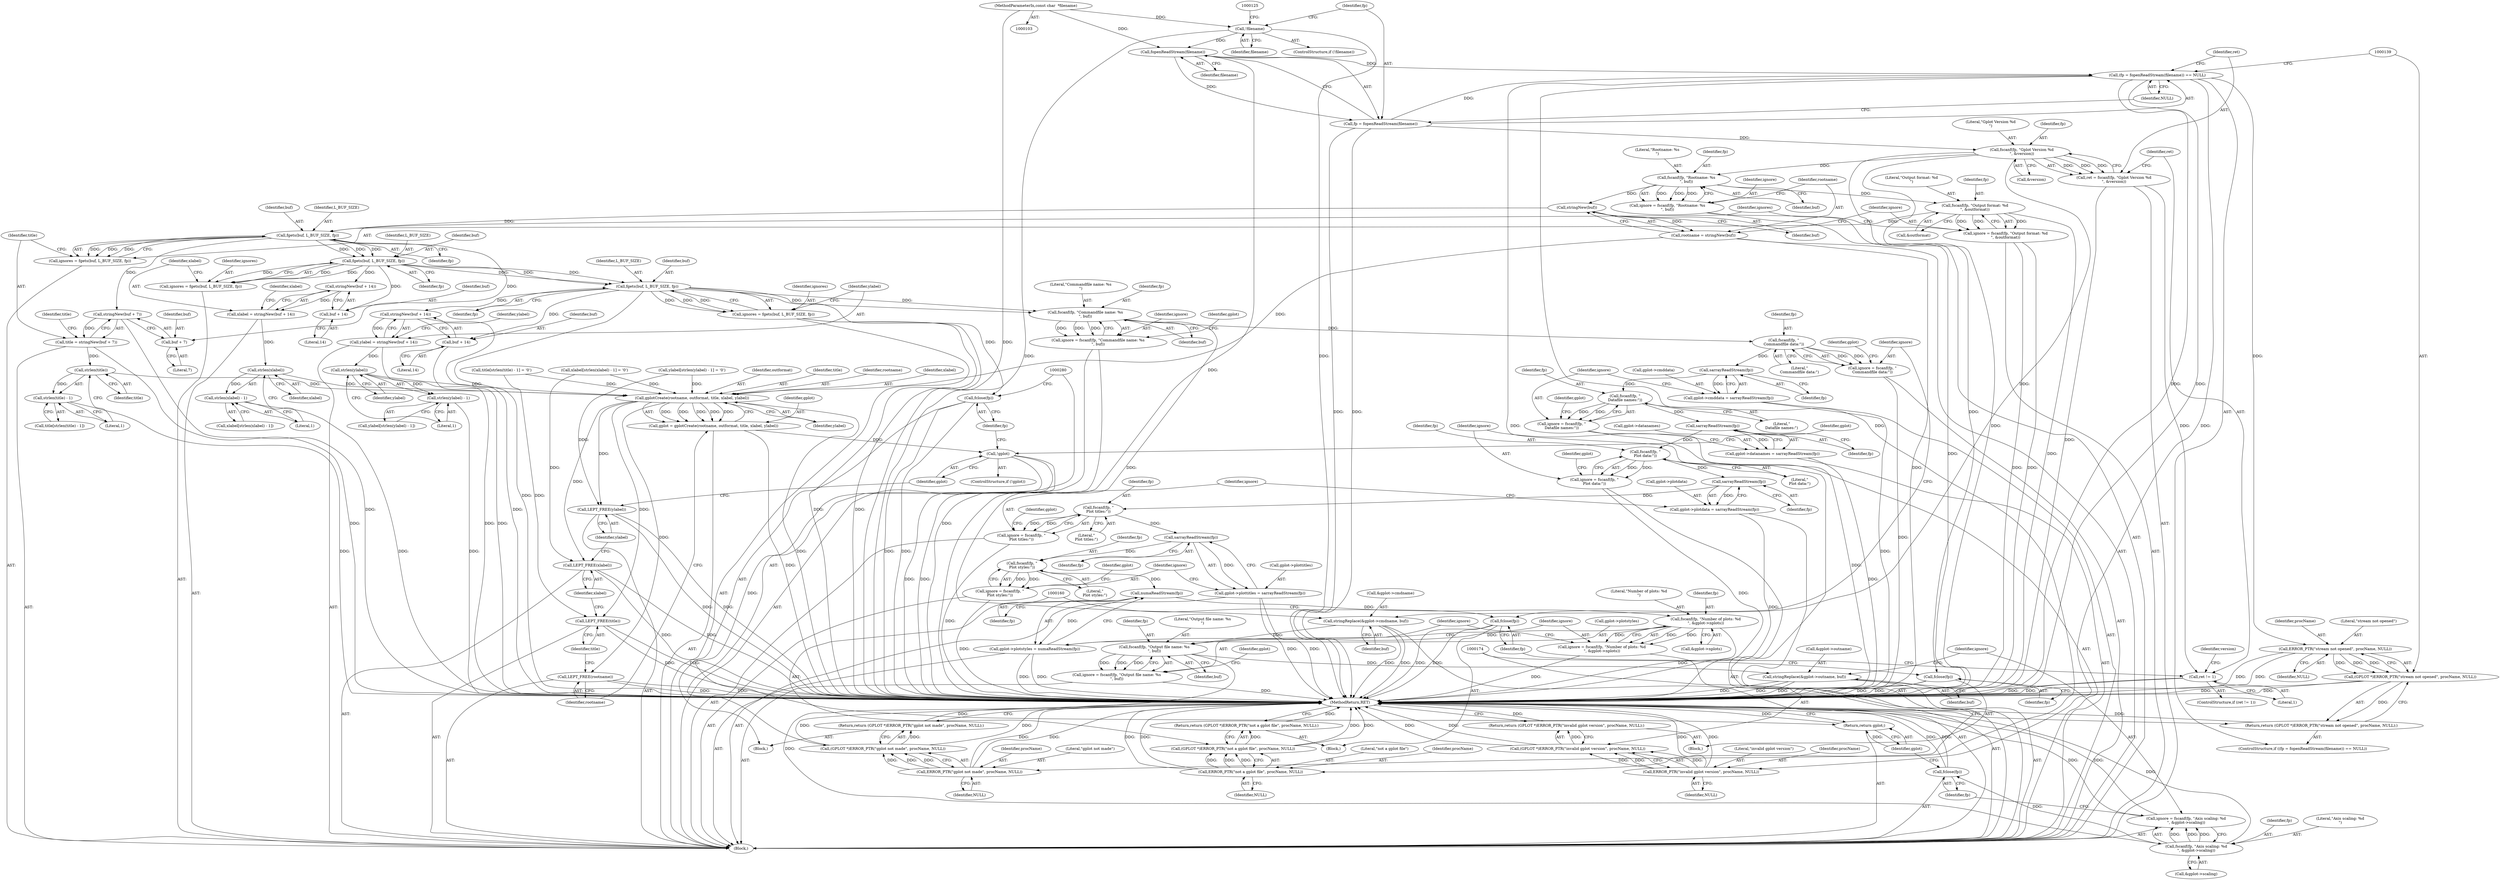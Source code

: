 digraph "0_leptonica_ee301cb2029db8a6289c5295daa42bba7715e99a_4@API" {
"1000134" [label="(Call,fopenReadStream(filename))"];
"1000121" [label="(Call,!filename)"];
"1000104" [label="(MethodParameterIn,const char  *filename)"];
"1000131" [label="(Call,(fp = fopenReadStream(filename)) == NULL)"];
"1000140" [label="(Call,ERROR_PTR(\"stream not opened\", procName, NULL))"];
"1000138" [label="(Call,(GPLOT *)ERROR_PTR(\"stream not opened\", procName, NULL))"];
"1000137" [label="(Return,return (GPLOT *)ERROR_PTR(\"stream not opened\", procName, NULL);)"];
"1000161" [label="(Call,ERROR_PTR(\"not a gplot file\", procName, NULL))"];
"1000159" [label="(Call,(GPLOT *)ERROR_PTR(\"not a gplot file\", procName, NULL))"];
"1000158" [label="(Return,return (GPLOT *)ERROR_PTR(\"not a gplot file\", procName, NULL);)"];
"1000175" [label="(Call,ERROR_PTR(\"invalid gplot version\", procName, NULL))"];
"1000173" [label="(Call,(GPLOT *)ERROR_PTR(\"invalid gplot version\", procName, NULL))"];
"1000172" [label="(Return,return (GPLOT *)ERROR_PTR(\"invalid gplot version\", procName, NULL);)"];
"1000281" [label="(Call,ERROR_PTR(\"gplot not made\", procName, NULL))"];
"1000279" [label="(Call,(GPLOT *)ERROR_PTR(\"gplot not made\", procName, NULL))"];
"1000278" [label="(Return,return (GPLOT *)ERROR_PTR(\"gplot not made\", procName, NULL);)"];
"1000132" [label="(Call,fp = fopenReadStream(filename))"];
"1000146" [label="(Call,fscanf(fp, \"Gplot Version %d\n\", &version))"];
"1000144" [label="(Call,ret = fscanf(fp, \"Gplot Version %d\n\", &version))"];
"1000152" [label="(Call,ret != 1)"];
"1000156" [label="(Call,fclose(fp))"];
"1000170" [label="(Call,fclose(fp))"];
"1000181" [label="(Call,fscanf(fp, \"Rootname: %s\n\", buf))"];
"1000179" [label="(Call,ignore = fscanf(fp, \"Rootname: %s\n\", buf))"];
"1000187" [label="(Call,stringNew(buf))"];
"1000185" [label="(Call,rootname = stringNew(buf))"];
"1000258" [label="(Call,gplotCreate(rootname, outformat, title, xlabel, ylabel))"];
"1000256" [label="(Call,gplot = gplotCreate(rootname, outformat, title, xlabel, ylabel))"];
"1000273" [label="(Call,!gplot)"];
"1000409" [label="(Return,return gplot;)"];
"1000264" [label="(Call,LEPT_FREE(rootname))"];
"1000266" [label="(Call,LEPT_FREE(title))"];
"1000268" [label="(Call,LEPT_FREE(xlabel))"];
"1000270" [label="(Call,LEPT_FREE(ylabel))"];
"1000198" [label="(Call,fgets(buf, L_BUF_SIZE, fp))"];
"1000196" [label="(Call,ignores = fgets(buf, L_BUF_SIZE, fp))"];
"1000204" [label="(Call,stringNew(buf + 7))"];
"1000202" [label="(Call,title = stringNew(buf + 7))"];
"1000212" [label="(Call,strlen(title))"];
"1000211" [label="(Call,strlen(title) - 1)"];
"1000205" [label="(Call,buf + 7)"];
"1000218" [label="(Call,fgets(buf, L_BUF_SIZE, fp))"];
"1000216" [label="(Call,ignores = fgets(buf, L_BUF_SIZE, fp))"];
"1000224" [label="(Call,stringNew(buf + 14))"];
"1000222" [label="(Call,xlabel = stringNew(buf + 14))"];
"1000232" [label="(Call,strlen(xlabel))"];
"1000231" [label="(Call,strlen(xlabel) - 1)"];
"1000225" [label="(Call,buf + 14)"];
"1000238" [label="(Call,fgets(buf, L_BUF_SIZE, fp))"];
"1000236" [label="(Call,ignores = fgets(buf, L_BUF_SIZE, fp))"];
"1000244" [label="(Call,stringNew(buf + 14))"];
"1000242" [label="(Call,ylabel = stringNew(buf + 14))"];
"1000252" [label="(Call,strlen(ylabel))"];
"1000251" [label="(Call,strlen(ylabel) - 1)"];
"1000245" [label="(Call,buf + 14)"];
"1000276" [label="(Call,fclose(fp))"];
"1000312" [label="(Call,fscanf(fp, \"Commandfile name: %s\n\", buf))"];
"1000310" [label="(Call,ignore = fscanf(fp, \"Commandfile name: %s\n\", buf))"];
"1000316" [label="(Call,stringReplace(&gplot->cmdname, buf))"];
"1000388" [label="(Call,fscanf(fp, \"Output file name: %s\n\", buf))"];
"1000386" [label="(Call,ignore = fscanf(fp, \"Output file name: %s\n\", buf))"];
"1000392" [label="(Call,stringReplace(&gplot->outname, buf))"];
"1000400" [label="(Call,fscanf(fp, \"Axis scaling: %d\n\", &gplot->scaling))"];
"1000398" [label="(Call,ignore = fscanf(fp, \"Axis scaling: %d\n\", &gplot->scaling))"];
"1000407" [label="(Call,fclose(fp))"];
"1000324" [label="(Call,fscanf(fp, \"\nCommandfile data:\"))"];
"1000322" [label="(Call,ignore = fscanf(fp, \"\nCommandfile data:\"))"];
"1000331" [label="(Call,sarrayReadStream(fp))"];
"1000327" [label="(Call,gplot->cmddata = sarrayReadStream(fp))"];
"1000335" [label="(Call,fscanf(fp, \"\nDatafile names:\"))"];
"1000333" [label="(Call,ignore = fscanf(fp, \"\nDatafile names:\"))"];
"1000342" [label="(Call,sarrayReadStream(fp))"];
"1000338" [label="(Call,gplot->datanames = sarrayReadStream(fp))"];
"1000346" [label="(Call,fscanf(fp, \"\nPlot data:\"))"];
"1000344" [label="(Call,ignore = fscanf(fp, \"\nPlot data:\"))"];
"1000353" [label="(Call,sarrayReadStream(fp))"];
"1000349" [label="(Call,gplot->plotdata = sarrayReadStream(fp))"];
"1000357" [label="(Call,fscanf(fp, \"\nPlot titles:\"))"];
"1000355" [label="(Call,ignore = fscanf(fp, \"\nPlot titles:\"))"];
"1000364" [label="(Call,sarrayReadStream(fp))"];
"1000360" [label="(Call,gplot->plottitles = sarrayReadStream(fp))"];
"1000368" [label="(Call,fscanf(fp, \"\nPlot styles:\"))"];
"1000366" [label="(Call,ignore = fscanf(fp, \"\nPlot styles:\"))"];
"1000375" [label="(Call,numaReadStream(fp))"];
"1000371" [label="(Call,gplot->plotstyles = numaReadStream(fp))"];
"1000379" [label="(Call,fscanf(fp, \"Number of plots: %d\n\", &gplot->nplots))"];
"1000377" [label="(Call,ignore = fscanf(fp, \"Number of plots: %d\n\", &gplot->nplots))"];
"1000191" [label="(Call,fscanf(fp, \"Output format: %d\n\", &outformat))"];
"1000189" [label="(Call,ignore = fscanf(fp, \"Output format: %d\n\", &outformat))"];
"1000283" [label="(Identifier,procName)"];
"1000133" [label="(Identifier,fp)"];
"1000204" [label="(Call,stringNew(buf + 7))"];
"1000224" [label="(Call,stringNew(buf + 14))"];
"1000227" [label="(Literal,14)"];
"1000400" [label="(Call,fscanf(fp, \"Axis scaling: %d\n\", &gplot->scaling))"];
"1000177" [label="(Identifier,procName)"];
"1000241" [label="(Identifier,fp)"];
"1000388" [label="(Call,fscanf(fp, \"Output file name: %s\n\", buf))"];
"1000226" [label="(Identifier,buf)"];
"1000275" [label="(Block,)"];
"1000359" [label="(Literal,\"\nPlot titles:\")"];
"1000137" [label="(Return,return (GPLOT *)ERROR_PTR(\"stream not opened\", procName, NULL);)"];
"1000279" [label="(Call,(GPLOT *)ERROR_PTR(\"gplot not made\", procName, NULL))"];
"1000277" [label="(Identifier,fp)"];
"1000134" [label="(Call,fopenReadStream(filename))"];
"1000252" [label="(Call,strlen(ylabel))"];
"1000367" [label="(Identifier,ignore)"];
"1000203" [label="(Identifier,title)"];
"1000264" [label="(Call,LEPT_FREE(rootname))"];
"1000399" [label="(Identifier,ignore)"];
"1000386" [label="(Call,ignore = fscanf(fp, \"Output file name: %s\n\", buf))"];
"1000257" [label="(Identifier,gplot)"];
"1000335" [label="(Call,fscanf(fp, \"\nDatafile names:\"))"];
"1000357" [label="(Call,fscanf(fp, \"\nPlot titles:\"))"];
"1000187" [label="(Call,stringNew(buf))"];
"1000250" [label="(Identifier,ylabel)"];
"1000272" [label="(ControlStructure,if (!gplot))"];
"1000369" [label="(Identifier,fp)"];
"1000183" [label="(Literal,\"Rootname: %s\n\")"];
"1000364" [label="(Call,sarrayReadStream(fp))"];
"1000201" [label="(Identifier,fp)"];
"1000213" [label="(Identifier,title)"];
"1000233" [label="(Identifier,xlabel)"];
"1000375" [label="(Call,numaReadStream(fp))"];
"1000135" [label="(Identifier,filename)"];
"1000332" [label="(Identifier,fp)"];
"1000260" [label="(Identifier,outformat)"];
"1000175" [label="(Call,ERROR_PTR(\"invalid gplot version\", procName, NULL))"];
"1000371" [label="(Call,gplot->plotstyles = numaReadStream(fp))"];
"1000362" [label="(Identifier,gplot)"];
"1000180" [label="(Identifier,ignore)"];
"1000312" [label="(Call,fscanf(fp, \"Commandfile name: %s\n\", buf))"];
"1000132" [label="(Call,fp = fopenReadStream(filename))"];
"1000268" [label="(Call,LEPT_FREE(xlabel))"];
"1000325" [label="(Identifier,fp)"];
"1000225" [label="(Call,buf + 14)"];
"1000188" [label="(Identifier,buf)"];
"1000172" [label="(Return,return (GPLOT *)ERROR_PTR(\"invalid gplot version\", procName, NULL);)"];
"1000355" [label="(Call,ignore = fscanf(fp, \"\nPlot titles:\"))"];
"1000246" [label="(Identifier,buf)"];
"1000179" [label="(Call,ignore = fscanf(fp, \"Rootname: %s\n\", buf))"];
"1000322" [label="(Call,ignore = fscanf(fp, \"\nCommandfile data:\"))"];
"1000181" [label="(Call,fscanf(fp, \"Rootname: %s\n\", buf))"];
"1000131" [label="(Call,(fp = fopenReadStream(filename)) == NULL)"];
"1000270" [label="(Call,LEPT_FREE(ylabel))"];
"1000222" [label="(Call,xlabel = stringNew(buf + 14))"];
"1000185" [label="(Call,rootname = stringNew(buf))"];
"1000316" [label="(Call,stringReplace(&gplot->cmdname, buf))"];
"1000199" [label="(Identifier,buf)"];
"1000339" [label="(Call,gplot->datanames)"];
"1000209" [label="(Call,title[strlen(title) - 1])"];
"1000173" [label="(Call,(GPLOT *)ERROR_PTR(\"invalid gplot version\", procName, NULL))"];
"1000258" [label="(Call,gplotCreate(rootname, outformat, title, xlabel, ylabel))"];
"1000361" [label="(Call,gplot->plottitles)"];
"1000194" [label="(Call,&outformat)"];
"1000336" [label="(Identifier,fp)"];
"1000265" [label="(Identifier,rootname)"];
"1000366" [label="(Call,ignore = fscanf(fp, \"\nPlot styles:\"))"];
"1000329" [label="(Identifier,gplot)"];
"1000324" [label="(Call,fscanf(fp, \"\nCommandfile data:\"))"];
"1000152" [label="(Call,ret != 1)"];
"1000253" [label="(Identifier,ylabel)"];
"1000212" [label="(Call,strlen(title))"];
"1000333" [label="(Call,ignore = fscanf(fp, \"\nDatafile names:\"))"];
"1000381" [label="(Literal,\"Number of plots: %d\n\")"];
"1000230" [label="(Identifier,xlabel)"];
"1000159" [label="(Call,(GPLOT *)ERROR_PTR(\"not a gplot file\", procName, NULL))"];
"1000191" [label="(Call,fscanf(fp, \"Output format: %d\n\", &outformat))"];
"1000120" [label="(ControlStructure,if (!filename))"];
"1000140" [label="(Call,ERROR_PTR(\"stream not opened\", procName, NULL))"];
"1000105" [label="(Block,)"];
"1000162" [label="(Literal,\"not a gplot file\")"];
"1000198" [label="(Call,fgets(buf, L_BUF_SIZE, fp))"];
"1000261" [label="(Identifier,title)"];
"1000217" [label="(Identifier,ignores)"];
"1000327" [label="(Call,gplot->cmddata = sarrayReadStream(fp))"];
"1000138" [label="(Call,(GPLOT *)ERROR_PTR(\"stream not opened\", procName, NULL))"];
"1000157" [label="(Identifier,fp)"];
"1000392" [label="(Call,stringReplace(&gplot->outname, buf))"];
"1000144" [label="(Call,ret = fscanf(fp, \"Gplot Version %d\n\", &version))"];
"1000410" [label="(Identifier,gplot)"];
"1000229" [label="(Call,xlabel[strlen(xlabel) - 1])"];
"1000345" [label="(Identifier,ignore)"];
"1000259" [label="(Identifier,rootname)"];
"1000189" [label="(Call,ignore = fscanf(fp, \"Output format: %d\n\", &outformat))"];
"1000376" [label="(Identifier,fp)"];
"1000382" [label="(Call,&gplot->nplots)"];
"1000387" [label="(Identifier,ignore)"];
"1000323" [label="(Identifier,ignore)"];
"1000284" [label="(Identifier,NULL)"];
"1000245" [label="(Call,buf + 14)"];
"1000242" [label="(Call,ylabel = stringNew(buf + 14))"];
"1000282" [label="(Literal,\"gplot not made\")"];
"1000326" [label="(Literal,\"\nCommandfile data:\")"];
"1000148" [label="(Literal,\"Gplot Version %d\n\")"];
"1000228" [label="(Call,xlabel[strlen(xlabel) - 1] = '\0')"];
"1000153" [label="(Identifier,ret)"];
"1000350" [label="(Call,gplot->plotdata)"];
"1000232" [label="(Call,strlen(xlabel))"];
"1000154" [label="(Literal,1)"];
"1000334" [label="(Identifier,ignore)"];
"1000216" [label="(Call,ignores = fgets(buf, L_BUF_SIZE, fp))"];
"1000393" [label="(Call,&gplot->outname)"];
"1000104" [label="(MethodParameterIn,const char  *filename)"];
"1000151" [label="(ControlStructure,if (ret != 1))"];
"1000169" [label="(Block,)"];
"1000379" [label="(Call,fscanf(fp, \"Number of plots: %d\n\", &gplot->nplots))"];
"1000263" [label="(Identifier,ylabel)"];
"1000143" [label="(Identifier,NULL)"];
"1000190" [label="(Identifier,ignore)"];
"1000161" [label="(Call,ERROR_PTR(\"not a gplot file\", procName, NULL))"];
"1000267" [label="(Identifier,title)"];
"1000409" [label="(Return,return gplot;)"];
"1000254" [label="(Literal,1)"];
"1000141" [label="(Literal,\"stream not opened\")"];
"1000200" [label="(Identifier,L_BUF_SIZE)"];
"1000186" [label="(Identifier,rootname)"];
"1000184" [label="(Identifier,buf)"];
"1000411" [label="(MethodReturn,RET)"];
"1000343" [label="(Identifier,fp)"];
"1000342" [label="(Call,sarrayReadStream(fp))"];
"1000155" [label="(Block,)"];
"1000314" [label="(Literal,\"Commandfile name: %s\n\")"];
"1000380" [label="(Identifier,fp)"];
"1000337" [label="(Literal,\"\nDatafile names:\")"];
"1000142" [label="(Identifier,procName)"];
"1000377" [label="(Call,ignore = fscanf(fp, \"Number of plots: %d\n\", &gplot->nplots))"];
"1000269" [label="(Identifier,xlabel)"];
"1000266" [label="(Call,LEPT_FREE(title))"];
"1000211" [label="(Call,strlen(title) - 1)"];
"1000240" [label="(Identifier,L_BUF_SIZE)"];
"1000234" [label="(Literal,1)"];
"1000315" [label="(Identifier,buf)"];
"1000344" [label="(Call,ignore = fscanf(fp, \"\nPlot data:\"))"];
"1000197" [label="(Identifier,ignores)"];
"1000248" [label="(Call,ylabel[strlen(ylabel) - 1] = '\0')"];
"1000244" [label="(Call,stringNew(buf + 14))"];
"1000176" [label="(Literal,\"invalid gplot version\")"];
"1000407" [label="(Call,fclose(fp))"];
"1000170" [label="(Call,fclose(fp))"];
"1000146" [label="(Call,fscanf(fp, \"Gplot Version %d\n\", &version))"];
"1000121" [label="(Call,!filename)"];
"1000351" [label="(Identifier,gplot)"];
"1000158" [label="(Return,return (GPLOT *)ERROR_PTR(\"not a gplot file\", procName, NULL);)"];
"1000196" [label="(Call,ignores = fgets(buf, L_BUF_SIZE, fp))"];
"1000346" [label="(Call,fscanf(fp, \"\nPlot data:\"))"];
"1000271" [label="(Identifier,ylabel)"];
"1000163" [label="(Identifier,procName)"];
"1000149" [label="(Call,&version)"];
"1000238" [label="(Call,fgets(buf, L_BUF_SIZE, fp))"];
"1000349" [label="(Call,gplot->plotdata = sarrayReadStream(fp))"];
"1000223" [label="(Identifier,xlabel)"];
"1000365" [label="(Identifier,fp)"];
"1000122" [label="(Identifier,filename)"];
"1000401" [label="(Identifier,fp)"];
"1000147" [label="(Identifier,fp)"];
"1000193" [label="(Literal,\"Output format: %d\n\")"];
"1000207" [label="(Literal,7)"];
"1000276" [label="(Call,fclose(fp))"];
"1000391" [label="(Identifier,buf)"];
"1000262" [label="(Identifier,xlabel)"];
"1000347" [label="(Identifier,fp)"];
"1000288" [label="(Identifier,gplot)"];
"1000338" [label="(Call,gplot->datanames = sarrayReadStream(fp))"];
"1000192" [label="(Identifier,fp)"];
"1000378" [label="(Identifier,ignore)"];
"1000156" [label="(Call,fclose(fp))"];
"1000239" [label="(Identifier,buf)"];
"1000348" [label="(Literal,\"\nPlot data:\")"];
"1000321" [label="(Identifier,buf)"];
"1000372" [label="(Call,gplot->plotstyles)"];
"1000220" [label="(Identifier,L_BUF_SIZE)"];
"1000218" [label="(Call,fgets(buf, L_BUF_SIZE, fp))"];
"1000313" [label="(Identifier,fp)"];
"1000389" [label="(Identifier,fp)"];
"1000210" [label="(Identifier,title)"];
"1000368" [label="(Call,fscanf(fp, \"\nPlot styles:\"))"];
"1000390" [label="(Literal,\"Output file name: %s\n\")"];
"1000247" [label="(Literal,14)"];
"1000354" [label="(Identifier,fp)"];
"1000164" [label="(Identifier,NULL)"];
"1000182" [label="(Identifier,fp)"];
"1000251" [label="(Call,strlen(ylabel) - 1)"];
"1000256" [label="(Call,gplot = gplotCreate(rootname, outformat, title, xlabel, ylabel))"];
"1000219" [label="(Identifier,buf)"];
"1000145" [label="(Identifier,ret)"];
"1000171" [label="(Identifier,fp)"];
"1000408" [label="(Identifier,fp)"];
"1000214" [label="(Literal,1)"];
"1000311" [label="(Identifier,ignore)"];
"1000395" [label="(Identifier,gplot)"];
"1000178" [label="(Identifier,NULL)"];
"1000130" [label="(ControlStructure,if ((fp = fopenReadStream(filename)) == NULL))"];
"1000281" [label="(Call,ERROR_PTR(\"gplot not made\", procName, NULL))"];
"1000205" [label="(Call,buf + 7)"];
"1000397" [label="(Identifier,buf)"];
"1000402" [label="(Literal,\"Axis scaling: %d\n\")"];
"1000236" [label="(Call,ignores = fgets(buf, L_BUF_SIZE, fp))"];
"1000328" [label="(Call,gplot->cmddata)"];
"1000249" [label="(Call,ylabel[strlen(ylabel) - 1])"];
"1000370" [label="(Literal,\"\nPlot styles:\")"];
"1000273" [label="(Call,!gplot)"];
"1000356" [label="(Identifier,ignore)"];
"1000358" [label="(Identifier,fp)"];
"1000221" [label="(Identifier,fp)"];
"1000231" [label="(Call,strlen(xlabel) - 1)"];
"1000373" [label="(Identifier,gplot)"];
"1000237" [label="(Identifier,ignores)"];
"1000206" [label="(Identifier,buf)"];
"1000319" [label="(Identifier,gplot)"];
"1000331" [label="(Call,sarrayReadStream(fp))"];
"1000243" [label="(Identifier,ylabel)"];
"1000340" [label="(Identifier,gplot)"];
"1000398" [label="(Call,ignore = fscanf(fp, \"Axis scaling: %d\n\", &gplot->scaling))"];
"1000317" [label="(Call,&gplot->cmdname)"];
"1000360" [label="(Call,gplot->plottitles = sarrayReadStream(fp))"];
"1000208" [label="(Call,title[strlen(title) - 1] = '\0')"];
"1000278" [label="(Return,return (GPLOT *)ERROR_PTR(\"gplot not made\", procName, NULL);)"];
"1000353" [label="(Call,sarrayReadStream(fp))"];
"1000202" [label="(Call,title = stringNew(buf + 7))"];
"1000167" [label="(Identifier,version)"];
"1000403" [label="(Call,&gplot->scaling)"];
"1000274" [label="(Identifier,gplot)"];
"1000310" [label="(Call,ignore = fscanf(fp, \"Commandfile name: %s\n\", buf))"];
"1000136" [label="(Identifier,NULL)"];
"1000134" -> "1000132"  [label="AST: "];
"1000134" -> "1000135"  [label="CFG: "];
"1000135" -> "1000134"  [label="AST: "];
"1000132" -> "1000134"  [label="CFG: "];
"1000134" -> "1000411"  [label="DDG: "];
"1000134" -> "1000131"  [label="DDG: "];
"1000134" -> "1000132"  [label="DDG: "];
"1000121" -> "1000134"  [label="DDG: "];
"1000104" -> "1000134"  [label="DDG: "];
"1000121" -> "1000120"  [label="AST: "];
"1000121" -> "1000122"  [label="CFG: "];
"1000122" -> "1000121"  [label="AST: "];
"1000125" -> "1000121"  [label="CFG: "];
"1000133" -> "1000121"  [label="CFG: "];
"1000121" -> "1000411"  [label="DDG: "];
"1000121" -> "1000411"  [label="DDG: "];
"1000104" -> "1000121"  [label="DDG: "];
"1000104" -> "1000103"  [label="AST: "];
"1000104" -> "1000411"  [label="DDG: "];
"1000131" -> "1000130"  [label="AST: "];
"1000131" -> "1000136"  [label="CFG: "];
"1000132" -> "1000131"  [label="AST: "];
"1000136" -> "1000131"  [label="AST: "];
"1000139" -> "1000131"  [label="CFG: "];
"1000145" -> "1000131"  [label="CFG: "];
"1000131" -> "1000411"  [label="DDG: "];
"1000131" -> "1000411"  [label="DDG: "];
"1000132" -> "1000131"  [label="DDG: "];
"1000131" -> "1000140"  [label="DDG: "];
"1000131" -> "1000161"  [label="DDG: "];
"1000131" -> "1000175"  [label="DDG: "];
"1000131" -> "1000281"  [label="DDG: "];
"1000140" -> "1000138"  [label="AST: "];
"1000140" -> "1000143"  [label="CFG: "];
"1000141" -> "1000140"  [label="AST: "];
"1000142" -> "1000140"  [label="AST: "];
"1000143" -> "1000140"  [label="AST: "];
"1000138" -> "1000140"  [label="CFG: "];
"1000140" -> "1000411"  [label="DDG: "];
"1000140" -> "1000411"  [label="DDG: "];
"1000140" -> "1000138"  [label="DDG: "];
"1000140" -> "1000138"  [label="DDG: "];
"1000140" -> "1000138"  [label="DDG: "];
"1000138" -> "1000137"  [label="AST: "];
"1000139" -> "1000138"  [label="AST: "];
"1000137" -> "1000138"  [label="CFG: "];
"1000138" -> "1000411"  [label="DDG: "];
"1000138" -> "1000411"  [label="DDG: "];
"1000138" -> "1000137"  [label="DDG: "];
"1000137" -> "1000130"  [label="AST: "];
"1000411" -> "1000137"  [label="CFG: "];
"1000137" -> "1000411"  [label="DDG: "];
"1000161" -> "1000159"  [label="AST: "];
"1000161" -> "1000164"  [label="CFG: "];
"1000162" -> "1000161"  [label="AST: "];
"1000163" -> "1000161"  [label="AST: "];
"1000164" -> "1000161"  [label="AST: "];
"1000159" -> "1000161"  [label="CFG: "];
"1000161" -> "1000411"  [label="DDG: "];
"1000161" -> "1000411"  [label="DDG: "];
"1000161" -> "1000159"  [label="DDG: "];
"1000161" -> "1000159"  [label="DDG: "];
"1000161" -> "1000159"  [label="DDG: "];
"1000159" -> "1000158"  [label="AST: "];
"1000160" -> "1000159"  [label="AST: "];
"1000158" -> "1000159"  [label="CFG: "];
"1000159" -> "1000411"  [label="DDG: "];
"1000159" -> "1000411"  [label="DDG: "];
"1000159" -> "1000158"  [label="DDG: "];
"1000158" -> "1000155"  [label="AST: "];
"1000411" -> "1000158"  [label="CFG: "];
"1000158" -> "1000411"  [label="DDG: "];
"1000175" -> "1000173"  [label="AST: "];
"1000175" -> "1000178"  [label="CFG: "];
"1000176" -> "1000175"  [label="AST: "];
"1000177" -> "1000175"  [label="AST: "];
"1000178" -> "1000175"  [label="AST: "];
"1000173" -> "1000175"  [label="CFG: "];
"1000175" -> "1000411"  [label="DDG: "];
"1000175" -> "1000411"  [label="DDG: "];
"1000175" -> "1000173"  [label="DDG: "];
"1000175" -> "1000173"  [label="DDG: "];
"1000175" -> "1000173"  [label="DDG: "];
"1000173" -> "1000172"  [label="AST: "];
"1000174" -> "1000173"  [label="AST: "];
"1000172" -> "1000173"  [label="CFG: "];
"1000173" -> "1000411"  [label="DDG: "];
"1000173" -> "1000411"  [label="DDG: "];
"1000173" -> "1000172"  [label="DDG: "];
"1000172" -> "1000169"  [label="AST: "];
"1000411" -> "1000172"  [label="CFG: "];
"1000172" -> "1000411"  [label="DDG: "];
"1000281" -> "1000279"  [label="AST: "];
"1000281" -> "1000284"  [label="CFG: "];
"1000282" -> "1000281"  [label="AST: "];
"1000283" -> "1000281"  [label="AST: "];
"1000284" -> "1000281"  [label="AST: "];
"1000279" -> "1000281"  [label="CFG: "];
"1000281" -> "1000411"  [label="DDG: "];
"1000281" -> "1000411"  [label="DDG: "];
"1000281" -> "1000279"  [label="DDG: "];
"1000281" -> "1000279"  [label="DDG: "];
"1000281" -> "1000279"  [label="DDG: "];
"1000279" -> "1000278"  [label="AST: "];
"1000280" -> "1000279"  [label="AST: "];
"1000278" -> "1000279"  [label="CFG: "];
"1000279" -> "1000411"  [label="DDG: "];
"1000279" -> "1000411"  [label="DDG: "];
"1000279" -> "1000278"  [label="DDG: "];
"1000278" -> "1000275"  [label="AST: "];
"1000411" -> "1000278"  [label="CFG: "];
"1000278" -> "1000411"  [label="DDG: "];
"1000133" -> "1000132"  [label="AST: "];
"1000136" -> "1000132"  [label="CFG: "];
"1000132" -> "1000411"  [label="DDG: "];
"1000132" -> "1000411"  [label="DDG: "];
"1000132" -> "1000146"  [label="DDG: "];
"1000146" -> "1000144"  [label="AST: "];
"1000146" -> "1000149"  [label="CFG: "];
"1000147" -> "1000146"  [label="AST: "];
"1000148" -> "1000146"  [label="AST: "];
"1000149" -> "1000146"  [label="AST: "];
"1000144" -> "1000146"  [label="CFG: "];
"1000146" -> "1000411"  [label="DDG: "];
"1000146" -> "1000144"  [label="DDG: "];
"1000146" -> "1000144"  [label="DDG: "];
"1000146" -> "1000144"  [label="DDG: "];
"1000146" -> "1000156"  [label="DDG: "];
"1000146" -> "1000170"  [label="DDG: "];
"1000146" -> "1000181"  [label="DDG: "];
"1000144" -> "1000105"  [label="AST: "];
"1000145" -> "1000144"  [label="AST: "];
"1000153" -> "1000144"  [label="CFG: "];
"1000144" -> "1000411"  [label="DDG: "];
"1000144" -> "1000152"  [label="DDG: "];
"1000152" -> "1000151"  [label="AST: "];
"1000152" -> "1000154"  [label="CFG: "];
"1000153" -> "1000152"  [label="AST: "];
"1000154" -> "1000152"  [label="AST: "];
"1000157" -> "1000152"  [label="CFG: "];
"1000167" -> "1000152"  [label="CFG: "];
"1000152" -> "1000411"  [label="DDG: "];
"1000152" -> "1000411"  [label="DDG: "];
"1000156" -> "1000155"  [label="AST: "];
"1000156" -> "1000157"  [label="CFG: "];
"1000157" -> "1000156"  [label="AST: "];
"1000160" -> "1000156"  [label="CFG: "];
"1000156" -> "1000411"  [label="DDG: "];
"1000156" -> "1000411"  [label="DDG: "];
"1000170" -> "1000169"  [label="AST: "];
"1000170" -> "1000171"  [label="CFG: "];
"1000171" -> "1000170"  [label="AST: "];
"1000174" -> "1000170"  [label="CFG: "];
"1000170" -> "1000411"  [label="DDG: "];
"1000170" -> "1000411"  [label="DDG: "];
"1000181" -> "1000179"  [label="AST: "];
"1000181" -> "1000184"  [label="CFG: "];
"1000182" -> "1000181"  [label="AST: "];
"1000183" -> "1000181"  [label="AST: "];
"1000184" -> "1000181"  [label="AST: "];
"1000179" -> "1000181"  [label="CFG: "];
"1000181" -> "1000179"  [label="DDG: "];
"1000181" -> "1000179"  [label="DDG: "];
"1000181" -> "1000179"  [label="DDG: "];
"1000181" -> "1000187"  [label="DDG: "];
"1000181" -> "1000191"  [label="DDG: "];
"1000179" -> "1000105"  [label="AST: "];
"1000180" -> "1000179"  [label="AST: "];
"1000186" -> "1000179"  [label="CFG: "];
"1000179" -> "1000411"  [label="DDG: "];
"1000187" -> "1000185"  [label="AST: "];
"1000187" -> "1000188"  [label="CFG: "];
"1000188" -> "1000187"  [label="AST: "];
"1000185" -> "1000187"  [label="CFG: "];
"1000187" -> "1000185"  [label="DDG: "];
"1000187" -> "1000198"  [label="DDG: "];
"1000185" -> "1000105"  [label="AST: "];
"1000186" -> "1000185"  [label="AST: "];
"1000190" -> "1000185"  [label="CFG: "];
"1000185" -> "1000411"  [label="DDG: "];
"1000185" -> "1000258"  [label="DDG: "];
"1000258" -> "1000256"  [label="AST: "];
"1000258" -> "1000263"  [label="CFG: "];
"1000259" -> "1000258"  [label="AST: "];
"1000260" -> "1000258"  [label="AST: "];
"1000261" -> "1000258"  [label="AST: "];
"1000262" -> "1000258"  [label="AST: "];
"1000263" -> "1000258"  [label="AST: "];
"1000256" -> "1000258"  [label="CFG: "];
"1000258" -> "1000411"  [label="DDG: "];
"1000258" -> "1000256"  [label="DDG: "];
"1000258" -> "1000256"  [label="DDG: "];
"1000258" -> "1000256"  [label="DDG: "];
"1000258" -> "1000256"  [label="DDG: "];
"1000258" -> "1000256"  [label="DDG: "];
"1000208" -> "1000258"  [label="DDG: "];
"1000212" -> "1000258"  [label="DDG: "];
"1000232" -> "1000258"  [label="DDG: "];
"1000228" -> "1000258"  [label="DDG: "];
"1000252" -> "1000258"  [label="DDG: "];
"1000248" -> "1000258"  [label="DDG: "];
"1000258" -> "1000264"  [label="DDG: "];
"1000258" -> "1000266"  [label="DDG: "];
"1000258" -> "1000268"  [label="DDG: "];
"1000258" -> "1000270"  [label="DDG: "];
"1000256" -> "1000105"  [label="AST: "];
"1000257" -> "1000256"  [label="AST: "];
"1000265" -> "1000256"  [label="CFG: "];
"1000256" -> "1000411"  [label="DDG: "];
"1000256" -> "1000273"  [label="DDG: "];
"1000273" -> "1000272"  [label="AST: "];
"1000273" -> "1000274"  [label="CFG: "];
"1000274" -> "1000273"  [label="AST: "];
"1000277" -> "1000273"  [label="CFG: "];
"1000288" -> "1000273"  [label="CFG: "];
"1000273" -> "1000411"  [label="DDG: "];
"1000273" -> "1000411"  [label="DDG: "];
"1000273" -> "1000409"  [label="DDG: "];
"1000409" -> "1000105"  [label="AST: "];
"1000409" -> "1000410"  [label="CFG: "];
"1000410" -> "1000409"  [label="AST: "];
"1000411" -> "1000409"  [label="CFG: "];
"1000409" -> "1000411"  [label="DDG: "];
"1000410" -> "1000409"  [label="DDG: "];
"1000264" -> "1000105"  [label="AST: "];
"1000264" -> "1000265"  [label="CFG: "];
"1000265" -> "1000264"  [label="AST: "];
"1000267" -> "1000264"  [label="CFG: "];
"1000264" -> "1000411"  [label="DDG: "];
"1000264" -> "1000411"  [label="DDG: "];
"1000266" -> "1000105"  [label="AST: "];
"1000266" -> "1000267"  [label="CFG: "];
"1000267" -> "1000266"  [label="AST: "];
"1000269" -> "1000266"  [label="CFG: "];
"1000266" -> "1000411"  [label="DDG: "];
"1000266" -> "1000411"  [label="DDG: "];
"1000208" -> "1000266"  [label="DDG: "];
"1000268" -> "1000105"  [label="AST: "];
"1000268" -> "1000269"  [label="CFG: "];
"1000269" -> "1000268"  [label="AST: "];
"1000271" -> "1000268"  [label="CFG: "];
"1000268" -> "1000411"  [label="DDG: "];
"1000268" -> "1000411"  [label="DDG: "];
"1000228" -> "1000268"  [label="DDG: "];
"1000270" -> "1000105"  [label="AST: "];
"1000270" -> "1000271"  [label="CFG: "];
"1000271" -> "1000270"  [label="AST: "];
"1000274" -> "1000270"  [label="CFG: "];
"1000270" -> "1000411"  [label="DDG: "];
"1000270" -> "1000411"  [label="DDG: "];
"1000248" -> "1000270"  [label="DDG: "];
"1000198" -> "1000196"  [label="AST: "];
"1000198" -> "1000201"  [label="CFG: "];
"1000199" -> "1000198"  [label="AST: "];
"1000200" -> "1000198"  [label="AST: "];
"1000201" -> "1000198"  [label="AST: "];
"1000196" -> "1000198"  [label="CFG: "];
"1000198" -> "1000196"  [label="DDG: "];
"1000198" -> "1000196"  [label="DDG: "];
"1000198" -> "1000196"  [label="DDG: "];
"1000191" -> "1000198"  [label="DDG: "];
"1000198" -> "1000204"  [label="DDG: "];
"1000198" -> "1000205"  [label="DDG: "];
"1000198" -> "1000218"  [label="DDG: "];
"1000198" -> "1000218"  [label="DDG: "];
"1000198" -> "1000218"  [label="DDG: "];
"1000196" -> "1000105"  [label="AST: "];
"1000197" -> "1000196"  [label="AST: "];
"1000203" -> "1000196"  [label="CFG: "];
"1000204" -> "1000202"  [label="AST: "];
"1000204" -> "1000205"  [label="CFG: "];
"1000205" -> "1000204"  [label="AST: "];
"1000202" -> "1000204"  [label="CFG: "];
"1000204" -> "1000411"  [label="DDG: "];
"1000204" -> "1000202"  [label="DDG: "];
"1000202" -> "1000105"  [label="AST: "];
"1000203" -> "1000202"  [label="AST: "];
"1000210" -> "1000202"  [label="CFG: "];
"1000202" -> "1000411"  [label="DDG: "];
"1000202" -> "1000212"  [label="DDG: "];
"1000212" -> "1000211"  [label="AST: "];
"1000212" -> "1000213"  [label="CFG: "];
"1000213" -> "1000212"  [label="AST: "];
"1000214" -> "1000212"  [label="CFG: "];
"1000212" -> "1000211"  [label="DDG: "];
"1000211" -> "1000209"  [label="AST: "];
"1000211" -> "1000214"  [label="CFG: "];
"1000214" -> "1000211"  [label="AST: "];
"1000209" -> "1000211"  [label="CFG: "];
"1000211" -> "1000411"  [label="DDG: "];
"1000205" -> "1000207"  [label="CFG: "];
"1000206" -> "1000205"  [label="AST: "];
"1000207" -> "1000205"  [label="AST: "];
"1000218" -> "1000216"  [label="AST: "];
"1000218" -> "1000221"  [label="CFG: "];
"1000219" -> "1000218"  [label="AST: "];
"1000220" -> "1000218"  [label="AST: "];
"1000221" -> "1000218"  [label="AST: "];
"1000216" -> "1000218"  [label="CFG: "];
"1000218" -> "1000216"  [label="DDG: "];
"1000218" -> "1000216"  [label="DDG: "];
"1000218" -> "1000216"  [label="DDG: "];
"1000218" -> "1000224"  [label="DDG: "];
"1000218" -> "1000225"  [label="DDG: "];
"1000218" -> "1000238"  [label="DDG: "];
"1000218" -> "1000238"  [label="DDG: "];
"1000218" -> "1000238"  [label="DDG: "];
"1000216" -> "1000105"  [label="AST: "];
"1000217" -> "1000216"  [label="AST: "];
"1000223" -> "1000216"  [label="CFG: "];
"1000224" -> "1000222"  [label="AST: "];
"1000224" -> "1000225"  [label="CFG: "];
"1000225" -> "1000224"  [label="AST: "];
"1000222" -> "1000224"  [label="CFG: "];
"1000224" -> "1000222"  [label="DDG: "];
"1000222" -> "1000105"  [label="AST: "];
"1000223" -> "1000222"  [label="AST: "];
"1000230" -> "1000222"  [label="CFG: "];
"1000222" -> "1000232"  [label="DDG: "];
"1000232" -> "1000231"  [label="AST: "];
"1000232" -> "1000233"  [label="CFG: "];
"1000233" -> "1000232"  [label="AST: "];
"1000234" -> "1000232"  [label="CFG: "];
"1000232" -> "1000231"  [label="DDG: "];
"1000231" -> "1000229"  [label="AST: "];
"1000231" -> "1000234"  [label="CFG: "];
"1000234" -> "1000231"  [label="AST: "];
"1000229" -> "1000231"  [label="CFG: "];
"1000231" -> "1000411"  [label="DDG: "];
"1000225" -> "1000227"  [label="CFG: "];
"1000226" -> "1000225"  [label="AST: "];
"1000227" -> "1000225"  [label="AST: "];
"1000238" -> "1000236"  [label="AST: "];
"1000238" -> "1000241"  [label="CFG: "];
"1000239" -> "1000238"  [label="AST: "];
"1000240" -> "1000238"  [label="AST: "];
"1000241" -> "1000238"  [label="AST: "];
"1000236" -> "1000238"  [label="CFG: "];
"1000238" -> "1000411"  [label="DDG: "];
"1000238" -> "1000236"  [label="DDG: "];
"1000238" -> "1000236"  [label="DDG: "];
"1000238" -> "1000236"  [label="DDG: "];
"1000238" -> "1000244"  [label="DDG: "];
"1000238" -> "1000245"  [label="DDG: "];
"1000238" -> "1000276"  [label="DDG: "];
"1000238" -> "1000312"  [label="DDG: "];
"1000238" -> "1000312"  [label="DDG: "];
"1000236" -> "1000105"  [label="AST: "];
"1000237" -> "1000236"  [label="AST: "];
"1000243" -> "1000236"  [label="CFG: "];
"1000236" -> "1000411"  [label="DDG: "];
"1000236" -> "1000411"  [label="DDG: "];
"1000244" -> "1000242"  [label="AST: "];
"1000244" -> "1000245"  [label="CFG: "];
"1000245" -> "1000244"  [label="AST: "];
"1000242" -> "1000244"  [label="CFG: "];
"1000244" -> "1000411"  [label="DDG: "];
"1000244" -> "1000242"  [label="DDG: "];
"1000242" -> "1000105"  [label="AST: "];
"1000243" -> "1000242"  [label="AST: "];
"1000250" -> "1000242"  [label="CFG: "];
"1000242" -> "1000411"  [label="DDG: "];
"1000242" -> "1000252"  [label="DDG: "];
"1000252" -> "1000251"  [label="AST: "];
"1000252" -> "1000253"  [label="CFG: "];
"1000253" -> "1000252"  [label="AST: "];
"1000254" -> "1000252"  [label="CFG: "];
"1000252" -> "1000251"  [label="DDG: "];
"1000251" -> "1000249"  [label="AST: "];
"1000251" -> "1000254"  [label="CFG: "];
"1000254" -> "1000251"  [label="AST: "];
"1000249" -> "1000251"  [label="CFG: "];
"1000251" -> "1000411"  [label="DDG: "];
"1000245" -> "1000247"  [label="CFG: "];
"1000246" -> "1000245"  [label="AST: "];
"1000247" -> "1000245"  [label="AST: "];
"1000245" -> "1000411"  [label="DDG: "];
"1000276" -> "1000275"  [label="AST: "];
"1000276" -> "1000277"  [label="CFG: "];
"1000277" -> "1000276"  [label="AST: "];
"1000280" -> "1000276"  [label="CFG: "];
"1000276" -> "1000411"  [label="DDG: "];
"1000276" -> "1000411"  [label="DDG: "];
"1000312" -> "1000310"  [label="AST: "];
"1000312" -> "1000315"  [label="CFG: "];
"1000313" -> "1000312"  [label="AST: "];
"1000314" -> "1000312"  [label="AST: "];
"1000315" -> "1000312"  [label="AST: "];
"1000310" -> "1000312"  [label="CFG: "];
"1000312" -> "1000310"  [label="DDG: "];
"1000312" -> "1000310"  [label="DDG: "];
"1000312" -> "1000310"  [label="DDG: "];
"1000312" -> "1000316"  [label="DDG: "];
"1000312" -> "1000324"  [label="DDG: "];
"1000310" -> "1000105"  [label="AST: "];
"1000311" -> "1000310"  [label="AST: "];
"1000319" -> "1000310"  [label="CFG: "];
"1000310" -> "1000411"  [label="DDG: "];
"1000316" -> "1000105"  [label="AST: "];
"1000316" -> "1000321"  [label="CFG: "];
"1000317" -> "1000316"  [label="AST: "];
"1000321" -> "1000316"  [label="AST: "];
"1000323" -> "1000316"  [label="CFG: "];
"1000316" -> "1000411"  [label="DDG: "];
"1000316" -> "1000411"  [label="DDG: "];
"1000316" -> "1000388"  [label="DDG: "];
"1000388" -> "1000386"  [label="AST: "];
"1000388" -> "1000391"  [label="CFG: "];
"1000389" -> "1000388"  [label="AST: "];
"1000390" -> "1000388"  [label="AST: "];
"1000391" -> "1000388"  [label="AST: "];
"1000386" -> "1000388"  [label="CFG: "];
"1000388" -> "1000386"  [label="DDG: "];
"1000388" -> "1000386"  [label="DDG: "];
"1000388" -> "1000386"  [label="DDG: "];
"1000379" -> "1000388"  [label="DDG: "];
"1000388" -> "1000392"  [label="DDG: "];
"1000388" -> "1000400"  [label="DDG: "];
"1000386" -> "1000105"  [label="AST: "];
"1000387" -> "1000386"  [label="AST: "];
"1000395" -> "1000386"  [label="CFG: "];
"1000386" -> "1000411"  [label="DDG: "];
"1000392" -> "1000105"  [label="AST: "];
"1000392" -> "1000397"  [label="CFG: "];
"1000393" -> "1000392"  [label="AST: "];
"1000397" -> "1000392"  [label="AST: "];
"1000399" -> "1000392"  [label="CFG: "];
"1000392" -> "1000411"  [label="DDG: "];
"1000392" -> "1000411"  [label="DDG: "];
"1000392" -> "1000411"  [label="DDG: "];
"1000400" -> "1000398"  [label="AST: "];
"1000400" -> "1000403"  [label="CFG: "];
"1000401" -> "1000400"  [label="AST: "];
"1000402" -> "1000400"  [label="AST: "];
"1000403" -> "1000400"  [label="AST: "];
"1000398" -> "1000400"  [label="CFG: "];
"1000400" -> "1000411"  [label="DDG: "];
"1000400" -> "1000398"  [label="DDG: "];
"1000400" -> "1000398"  [label="DDG: "];
"1000400" -> "1000398"  [label="DDG: "];
"1000400" -> "1000407"  [label="DDG: "];
"1000398" -> "1000105"  [label="AST: "];
"1000399" -> "1000398"  [label="AST: "];
"1000408" -> "1000398"  [label="CFG: "];
"1000398" -> "1000411"  [label="DDG: "];
"1000398" -> "1000411"  [label="DDG: "];
"1000407" -> "1000105"  [label="AST: "];
"1000407" -> "1000408"  [label="CFG: "];
"1000408" -> "1000407"  [label="AST: "];
"1000410" -> "1000407"  [label="CFG: "];
"1000407" -> "1000411"  [label="DDG: "];
"1000407" -> "1000411"  [label="DDG: "];
"1000324" -> "1000322"  [label="AST: "];
"1000324" -> "1000326"  [label="CFG: "];
"1000325" -> "1000324"  [label="AST: "];
"1000326" -> "1000324"  [label="AST: "];
"1000322" -> "1000324"  [label="CFG: "];
"1000324" -> "1000322"  [label="DDG: "];
"1000324" -> "1000322"  [label="DDG: "];
"1000324" -> "1000331"  [label="DDG: "];
"1000322" -> "1000105"  [label="AST: "];
"1000323" -> "1000322"  [label="AST: "];
"1000329" -> "1000322"  [label="CFG: "];
"1000322" -> "1000411"  [label="DDG: "];
"1000331" -> "1000327"  [label="AST: "];
"1000331" -> "1000332"  [label="CFG: "];
"1000332" -> "1000331"  [label="AST: "];
"1000327" -> "1000331"  [label="CFG: "];
"1000331" -> "1000327"  [label="DDG: "];
"1000331" -> "1000335"  [label="DDG: "];
"1000327" -> "1000105"  [label="AST: "];
"1000328" -> "1000327"  [label="AST: "];
"1000334" -> "1000327"  [label="CFG: "];
"1000327" -> "1000411"  [label="DDG: "];
"1000335" -> "1000333"  [label="AST: "];
"1000335" -> "1000337"  [label="CFG: "];
"1000336" -> "1000335"  [label="AST: "];
"1000337" -> "1000335"  [label="AST: "];
"1000333" -> "1000335"  [label="CFG: "];
"1000335" -> "1000333"  [label="DDG: "];
"1000335" -> "1000333"  [label="DDG: "];
"1000335" -> "1000342"  [label="DDG: "];
"1000333" -> "1000105"  [label="AST: "];
"1000334" -> "1000333"  [label="AST: "];
"1000340" -> "1000333"  [label="CFG: "];
"1000333" -> "1000411"  [label="DDG: "];
"1000342" -> "1000338"  [label="AST: "];
"1000342" -> "1000343"  [label="CFG: "];
"1000343" -> "1000342"  [label="AST: "];
"1000338" -> "1000342"  [label="CFG: "];
"1000342" -> "1000338"  [label="DDG: "];
"1000342" -> "1000346"  [label="DDG: "];
"1000338" -> "1000105"  [label="AST: "];
"1000339" -> "1000338"  [label="AST: "];
"1000345" -> "1000338"  [label="CFG: "];
"1000338" -> "1000411"  [label="DDG: "];
"1000346" -> "1000344"  [label="AST: "];
"1000346" -> "1000348"  [label="CFG: "];
"1000347" -> "1000346"  [label="AST: "];
"1000348" -> "1000346"  [label="AST: "];
"1000344" -> "1000346"  [label="CFG: "];
"1000346" -> "1000344"  [label="DDG: "];
"1000346" -> "1000344"  [label="DDG: "];
"1000346" -> "1000353"  [label="DDG: "];
"1000344" -> "1000105"  [label="AST: "];
"1000345" -> "1000344"  [label="AST: "];
"1000351" -> "1000344"  [label="CFG: "];
"1000344" -> "1000411"  [label="DDG: "];
"1000353" -> "1000349"  [label="AST: "];
"1000353" -> "1000354"  [label="CFG: "];
"1000354" -> "1000353"  [label="AST: "];
"1000349" -> "1000353"  [label="CFG: "];
"1000353" -> "1000349"  [label="DDG: "];
"1000353" -> "1000357"  [label="DDG: "];
"1000349" -> "1000105"  [label="AST: "];
"1000350" -> "1000349"  [label="AST: "];
"1000356" -> "1000349"  [label="CFG: "];
"1000349" -> "1000411"  [label="DDG: "];
"1000357" -> "1000355"  [label="AST: "];
"1000357" -> "1000359"  [label="CFG: "];
"1000358" -> "1000357"  [label="AST: "];
"1000359" -> "1000357"  [label="AST: "];
"1000355" -> "1000357"  [label="CFG: "];
"1000357" -> "1000355"  [label="DDG: "];
"1000357" -> "1000355"  [label="DDG: "];
"1000357" -> "1000364"  [label="DDG: "];
"1000355" -> "1000105"  [label="AST: "];
"1000356" -> "1000355"  [label="AST: "];
"1000362" -> "1000355"  [label="CFG: "];
"1000355" -> "1000411"  [label="DDG: "];
"1000364" -> "1000360"  [label="AST: "];
"1000364" -> "1000365"  [label="CFG: "];
"1000365" -> "1000364"  [label="AST: "];
"1000360" -> "1000364"  [label="CFG: "];
"1000364" -> "1000360"  [label="DDG: "];
"1000364" -> "1000368"  [label="DDG: "];
"1000360" -> "1000105"  [label="AST: "];
"1000361" -> "1000360"  [label="AST: "];
"1000367" -> "1000360"  [label="CFG: "];
"1000360" -> "1000411"  [label="DDG: "];
"1000360" -> "1000411"  [label="DDG: "];
"1000368" -> "1000366"  [label="AST: "];
"1000368" -> "1000370"  [label="CFG: "];
"1000369" -> "1000368"  [label="AST: "];
"1000370" -> "1000368"  [label="AST: "];
"1000366" -> "1000368"  [label="CFG: "];
"1000368" -> "1000366"  [label="DDG: "];
"1000368" -> "1000366"  [label="DDG: "];
"1000368" -> "1000375"  [label="DDG: "];
"1000366" -> "1000105"  [label="AST: "];
"1000367" -> "1000366"  [label="AST: "];
"1000373" -> "1000366"  [label="CFG: "];
"1000366" -> "1000411"  [label="DDG: "];
"1000375" -> "1000371"  [label="AST: "];
"1000375" -> "1000376"  [label="CFG: "];
"1000376" -> "1000375"  [label="AST: "];
"1000371" -> "1000375"  [label="CFG: "];
"1000375" -> "1000371"  [label="DDG: "];
"1000375" -> "1000379"  [label="DDG: "];
"1000371" -> "1000105"  [label="AST: "];
"1000372" -> "1000371"  [label="AST: "];
"1000378" -> "1000371"  [label="CFG: "];
"1000371" -> "1000411"  [label="DDG: "];
"1000371" -> "1000411"  [label="DDG: "];
"1000379" -> "1000377"  [label="AST: "];
"1000379" -> "1000382"  [label="CFG: "];
"1000380" -> "1000379"  [label="AST: "];
"1000381" -> "1000379"  [label="AST: "];
"1000382" -> "1000379"  [label="AST: "];
"1000377" -> "1000379"  [label="CFG: "];
"1000379" -> "1000411"  [label="DDG: "];
"1000379" -> "1000377"  [label="DDG: "];
"1000379" -> "1000377"  [label="DDG: "];
"1000379" -> "1000377"  [label="DDG: "];
"1000377" -> "1000105"  [label="AST: "];
"1000378" -> "1000377"  [label="AST: "];
"1000387" -> "1000377"  [label="CFG: "];
"1000377" -> "1000411"  [label="DDG: "];
"1000191" -> "1000189"  [label="AST: "];
"1000191" -> "1000194"  [label="CFG: "];
"1000192" -> "1000191"  [label="AST: "];
"1000193" -> "1000191"  [label="AST: "];
"1000194" -> "1000191"  [label="AST: "];
"1000189" -> "1000191"  [label="CFG: "];
"1000191" -> "1000411"  [label="DDG: "];
"1000191" -> "1000189"  [label="DDG: "];
"1000191" -> "1000189"  [label="DDG: "];
"1000191" -> "1000189"  [label="DDG: "];
"1000189" -> "1000105"  [label="AST: "];
"1000190" -> "1000189"  [label="AST: "];
"1000197" -> "1000189"  [label="CFG: "];
"1000189" -> "1000411"  [label="DDG: "];
"1000189" -> "1000411"  [label="DDG: "];
}
